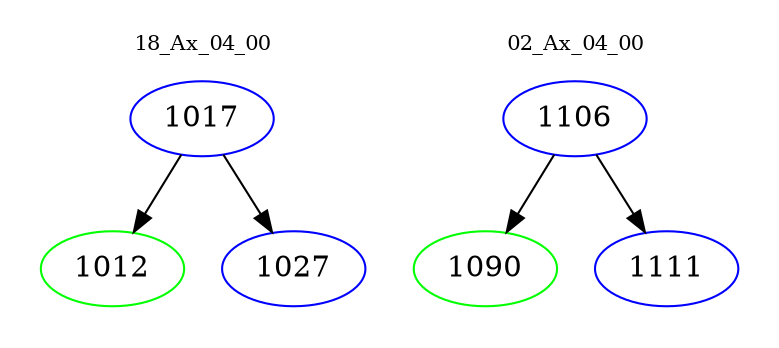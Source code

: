 digraph{
subgraph cluster_0 {
color = white
label = "18_Ax_04_00";
fontsize=10;
T0_1017 [label="1017", color="blue"]
T0_1017 -> T0_1012 [color="black"]
T0_1012 [label="1012", color="green"]
T0_1017 -> T0_1027 [color="black"]
T0_1027 [label="1027", color="blue"]
}
subgraph cluster_1 {
color = white
label = "02_Ax_04_00";
fontsize=10;
T1_1106 [label="1106", color="blue"]
T1_1106 -> T1_1090 [color="black"]
T1_1090 [label="1090", color="green"]
T1_1106 -> T1_1111 [color="black"]
T1_1111 [label="1111", color="blue"]
}
}
